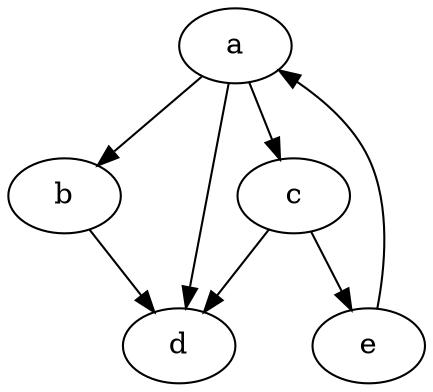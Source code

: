 digraph {
    a;
    b;
    c;
    d;
    e;
    a -> b;
    a -> c;
    b -> d;
    c -> d;
    c -> e;
    e -> a;
    a -> d;
}
